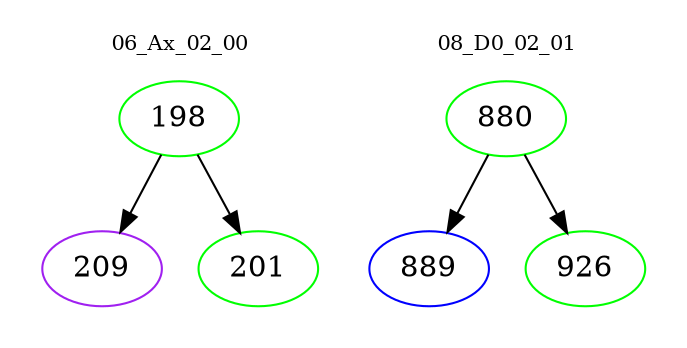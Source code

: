 digraph{
subgraph cluster_0 {
color = white
label = "06_Ax_02_00";
fontsize=10;
T0_198 [label="198", color="green"]
T0_198 -> T0_209 [color="black"]
T0_209 [label="209", color="purple"]
T0_198 -> T0_201 [color="black"]
T0_201 [label="201", color="green"]
}
subgraph cluster_1 {
color = white
label = "08_D0_02_01";
fontsize=10;
T1_880 [label="880", color="green"]
T1_880 -> T1_889 [color="black"]
T1_889 [label="889", color="blue"]
T1_880 -> T1_926 [color="black"]
T1_926 [label="926", color="green"]
}
}
